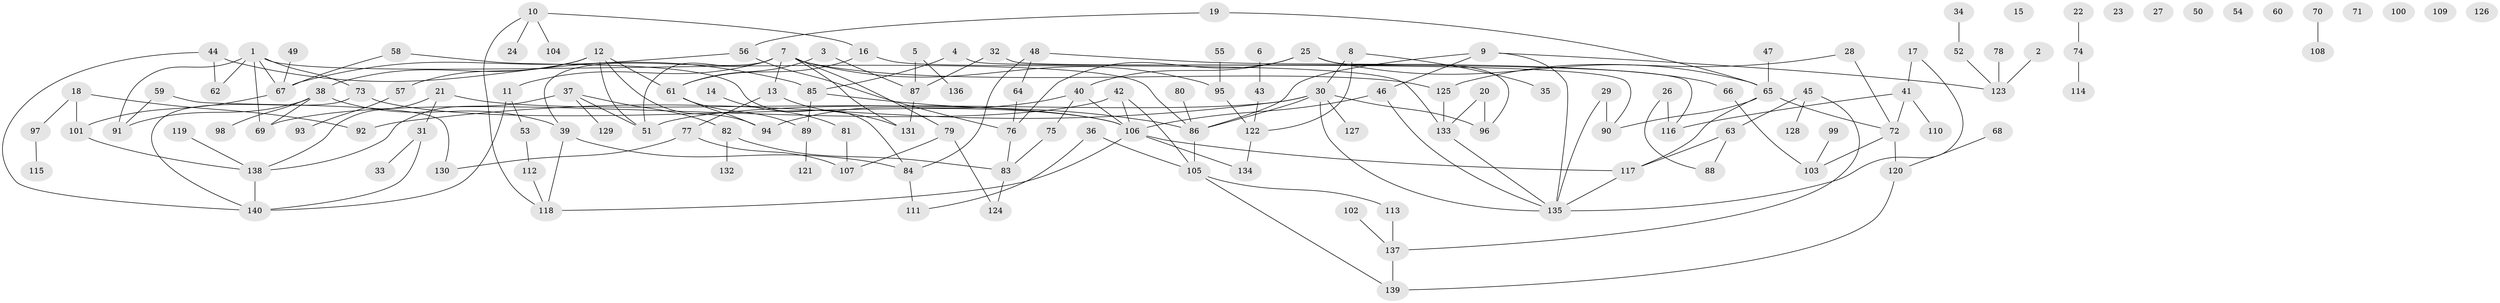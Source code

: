 // coarse degree distribution, {6: 0.08333333333333333, 3: 0.17708333333333334, 4: 0.10416666666666667, 2: 0.16666666666666666, 1: 0.25, 10: 0.010416666666666666, 5: 0.0625, 0: 0.10416666666666667, 9: 0.010416666666666666, 7: 0.020833333333333332, 8: 0.010416666666666666}
// Generated by graph-tools (version 1.1) at 2025/41/03/06/25 10:41:24]
// undirected, 140 vertices, 179 edges
graph export_dot {
graph [start="1"]
  node [color=gray90,style=filled];
  1;
  2;
  3;
  4;
  5;
  6;
  7;
  8;
  9;
  10;
  11;
  12;
  13;
  14;
  15;
  16;
  17;
  18;
  19;
  20;
  21;
  22;
  23;
  24;
  25;
  26;
  27;
  28;
  29;
  30;
  31;
  32;
  33;
  34;
  35;
  36;
  37;
  38;
  39;
  40;
  41;
  42;
  43;
  44;
  45;
  46;
  47;
  48;
  49;
  50;
  51;
  52;
  53;
  54;
  55;
  56;
  57;
  58;
  59;
  60;
  61;
  62;
  63;
  64;
  65;
  66;
  67;
  68;
  69;
  70;
  71;
  72;
  73;
  74;
  75;
  76;
  77;
  78;
  79;
  80;
  81;
  82;
  83;
  84;
  85;
  86;
  87;
  88;
  89;
  90;
  91;
  92;
  93;
  94;
  95;
  96;
  97;
  98;
  99;
  100;
  101;
  102;
  103;
  104;
  105;
  106;
  107;
  108;
  109;
  110;
  111;
  112;
  113;
  114;
  115;
  116;
  117;
  118;
  119;
  120;
  121;
  122;
  123;
  124;
  125;
  126;
  127;
  128;
  129;
  130;
  131;
  132;
  133;
  134;
  135;
  136;
  137;
  138;
  139;
  140;
  1 -- 62;
  1 -- 67;
  1 -- 69;
  1 -- 73;
  1 -- 86;
  1 -- 91;
  2 -- 123;
  3 -- 61;
  3 -- 87;
  4 -- 85;
  4 -- 90;
  5 -- 87;
  5 -- 136;
  6 -- 43;
  7 -- 11;
  7 -- 13;
  7 -- 39;
  7 -- 51;
  7 -- 79;
  7 -- 95;
  7 -- 125;
  7 -- 131;
  8 -- 30;
  8 -- 35;
  8 -- 122;
  9 -- 46;
  9 -- 86;
  9 -- 123;
  9 -- 135;
  10 -- 16;
  10 -- 24;
  10 -- 104;
  10 -- 118;
  11 -- 53;
  11 -- 140;
  12 -- 38;
  12 -- 51;
  12 -- 57;
  12 -- 61;
  12 -- 94;
  13 -- 77;
  13 -- 131;
  14 -- 81;
  16 -- 61;
  16 -- 133;
  17 -- 41;
  17 -- 135;
  18 -- 92;
  18 -- 97;
  18 -- 101;
  19 -- 56;
  19 -- 65;
  20 -- 96;
  20 -- 133;
  21 -- 31;
  21 -- 106;
  21 -- 138;
  22 -- 74;
  25 -- 40;
  25 -- 65;
  25 -- 76;
  25 -- 96;
  26 -- 88;
  26 -- 116;
  28 -- 72;
  28 -- 125;
  29 -- 90;
  29 -- 135;
  30 -- 51;
  30 -- 86;
  30 -- 92;
  30 -- 96;
  30 -- 127;
  30 -- 135;
  31 -- 33;
  31 -- 140;
  32 -- 87;
  32 -- 116;
  34 -- 52;
  36 -- 105;
  36 -- 111;
  37 -- 51;
  37 -- 82;
  37 -- 129;
  37 -- 138;
  38 -- 39;
  38 -- 69;
  38 -- 91;
  38 -- 98;
  39 -- 84;
  39 -- 118;
  40 -- 75;
  40 -- 94;
  40 -- 106;
  41 -- 72;
  41 -- 110;
  41 -- 116;
  42 -- 69;
  42 -- 105;
  42 -- 106;
  43 -- 122;
  44 -- 62;
  44 -- 85;
  44 -- 140;
  45 -- 63;
  45 -- 128;
  45 -- 137;
  46 -- 106;
  46 -- 135;
  47 -- 65;
  48 -- 64;
  48 -- 66;
  48 -- 84;
  49 -- 67;
  52 -- 123;
  53 -- 112;
  55 -- 95;
  56 -- 67;
  56 -- 76;
  57 -- 93;
  58 -- 67;
  58 -- 84;
  59 -- 91;
  59 -- 130;
  61 -- 89;
  61 -- 94;
  63 -- 88;
  63 -- 117;
  64 -- 76;
  65 -- 72;
  65 -- 90;
  65 -- 117;
  66 -- 103;
  67 -- 101;
  68 -- 120;
  70 -- 108;
  72 -- 103;
  72 -- 120;
  73 -- 106;
  73 -- 140;
  74 -- 114;
  75 -- 83;
  76 -- 83;
  77 -- 107;
  77 -- 130;
  78 -- 123;
  79 -- 107;
  79 -- 124;
  80 -- 86;
  81 -- 107;
  82 -- 83;
  82 -- 132;
  83 -- 124;
  84 -- 111;
  85 -- 86;
  85 -- 89;
  86 -- 105;
  87 -- 131;
  89 -- 121;
  95 -- 122;
  97 -- 115;
  99 -- 103;
  101 -- 138;
  102 -- 137;
  105 -- 113;
  105 -- 139;
  106 -- 117;
  106 -- 118;
  106 -- 134;
  112 -- 118;
  113 -- 137;
  117 -- 135;
  119 -- 138;
  120 -- 139;
  122 -- 134;
  125 -- 133;
  133 -- 135;
  137 -- 139;
  138 -- 140;
}
